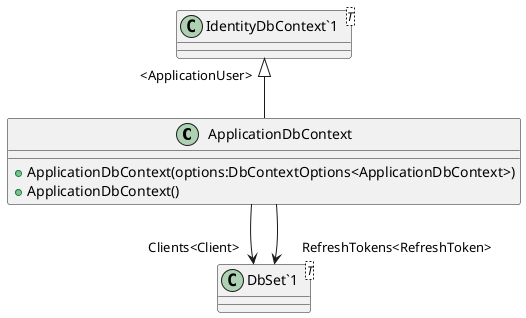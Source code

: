 @startuml
class ApplicationDbContext {
    + ApplicationDbContext(options:DbContextOptions<ApplicationDbContext>)
    + ApplicationDbContext()
}
class "IdentityDbContext`1"<T> {
}
class "DbSet`1"<T> {
}
"IdentityDbContext`1" "<ApplicationUser>" <|-- ApplicationDbContext
ApplicationDbContext --> "Clients<Client>" "DbSet`1"
ApplicationDbContext --> "RefreshTokens<RefreshToken>" "DbSet`1"
@enduml
